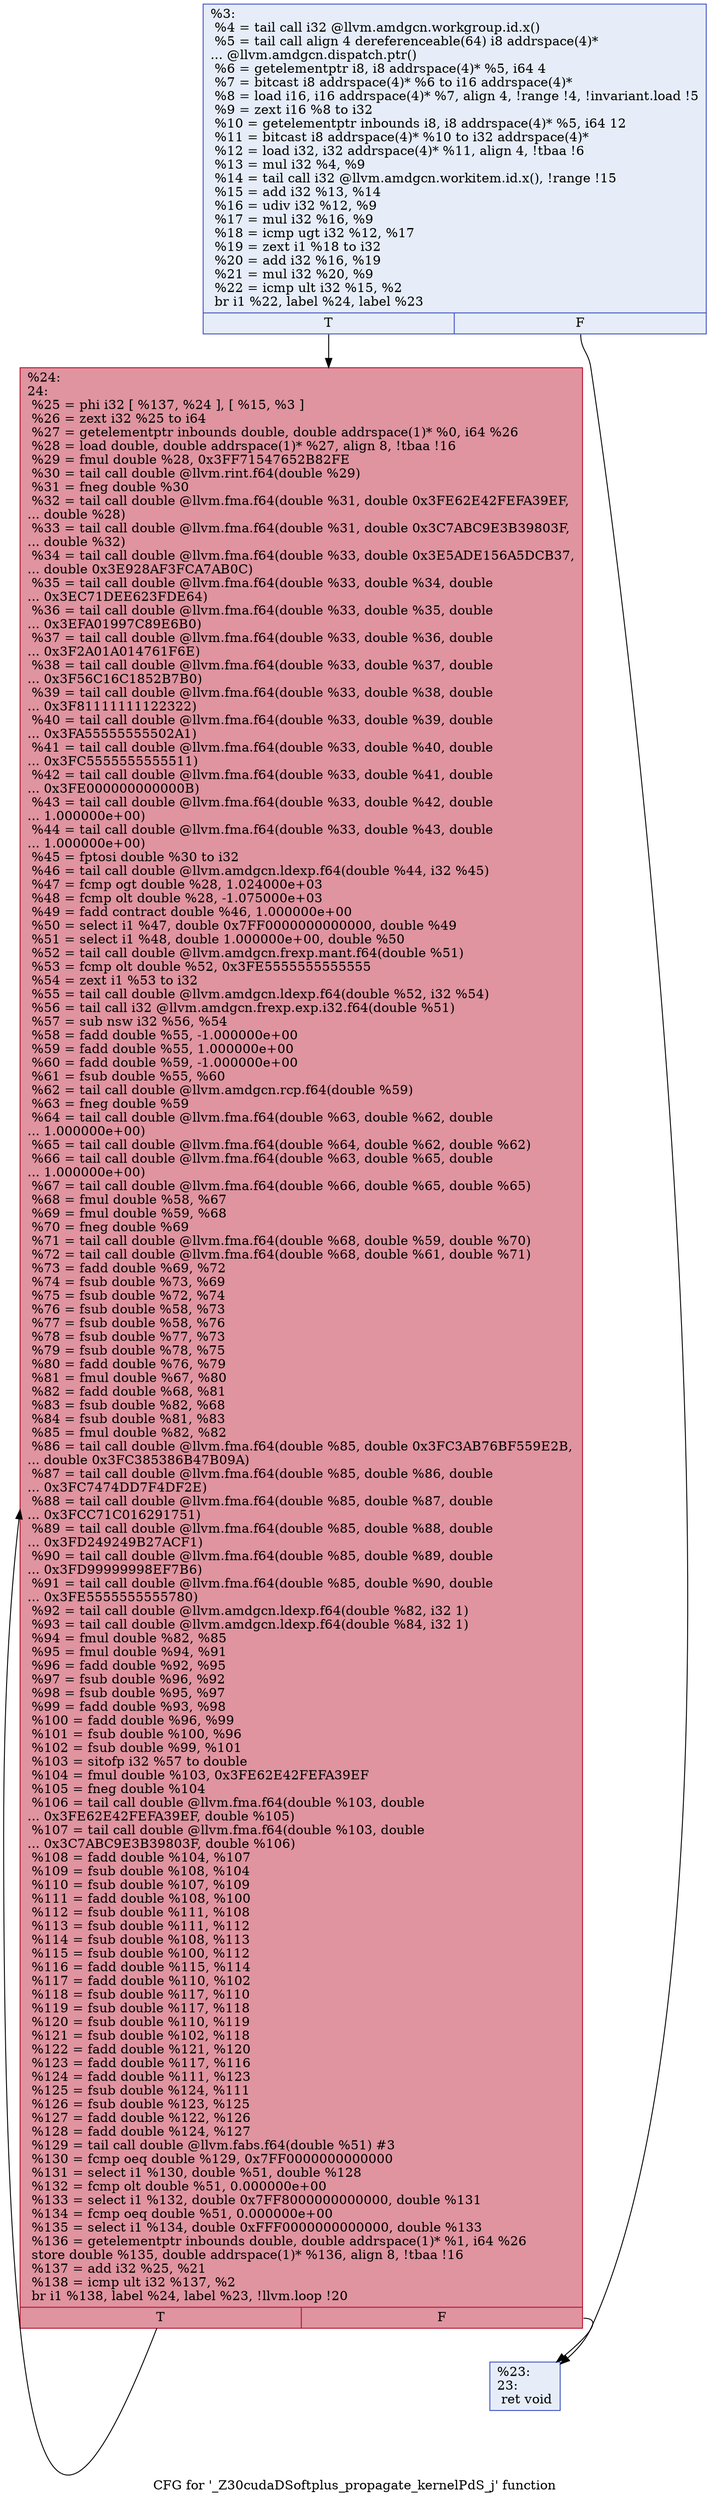 digraph "CFG for '_Z30cudaDSoftplus_propagate_kernelPdS_j' function" {
	label="CFG for '_Z30cudaDSoftplus_propagate_kernelPdS_j' function";

	Node0x59afd50 [shape=record,color="#3d50c3ff", style=filled, fillcolor="#c7d7f070",label="{%3:\l  %4 = tail call i32 @llvm.amdgcn.workgroup.id.x()\l  %5 = tail call align 4 dereferenceable(64) i8 addrspace(4)*\l... @llvm.amdgcn.dispatch.ptr()\l  %6 = getelementptr i8, i8 addrspace(4)* %5, i64 4\l  %7 = bitcast i8 addrspace(4)* %6 to i16 addrspace(4)*\l  %8 = load i16, i16 addrspace(4)* %7, align 4, !range !4, !invariant.load !5\l  %9 = zext i16 %8 to i32\l  %10 = getelementptr inbounds i8, i8 addrspace(4)* %5, i64 12\l  %11 = bitcast i8 addrspace(4)* %10 to i32 addrspace(4)*\l  %12 = load i32, i32 addrspace(4)* %11, align 4, !tbaa !6\l  %13 = mul i32 %4, %9\l  %14 = tail call i32 @llvm.amdgcn.workitem.id.x(), !range !15\l  %15 = add i32 %13, %14\l  %16 = udiv i32 %12, %9\l  %17 = mul i32 %16, %9\l  %18 = icmp ugt i32 %12, %17\l  %19 = zext i1 %18 to i32\l  %20 = add i32 %16, %19\l  %21 = mul i32 %20, %9\l  %22 = icmp ult i32 %15, %2\l  br i1 %22, label %24, label %23\l|{<s0>T|<s1>F}}"];
	Node0x59afd50:s0 -> Node0x59b2340;
	Node0x59afd50:s1 -> Node0x59b23d0;
	Node0x59b23d0 [shape=record,color="#3d50c3ff", style=filled, fillcolor="#c7d7f070",label="{%23:\l23:                                               \l  ret void\l}"];
	Node0x59b2340 [shape=record,color="#b70d28ff", style=filled, fillcolor="#b70d2870",label="{%24:\l24:                                               \l  %25 = phi i32 [ %137, %24 ], [ %15, %3 ]\l  %26 = zext i32 %25 to i64\l  %27 = getelementptr inbounds double, double addrspace(1)* %0, i64 %26\l  %28 = load double, double addrspace(1)* %27, align 8, !tbaa !16\l  %29 = fmul double %28, 0x3FF71547652B82FE\l  %30 = tail call double @llvm.rint.f64(double %29)\l  %31 = fneg double %30\l  %32 = tail call double @llvm.fma.f64(double %31, double 0x3FE62E42FEFA39EF,\l... double %28)\l  %33 = tail call double @llvm.fma.f64(double %31, double 0x3C7ABC9E3B39803F,\l... double %32)\l  %34 = tail call double @llvm.fma.f64(double %33, double 0x3E5ADE156A5DCB37,\l... double 0x3E928AF3FCA7AB0C)\l  %35 = tail call double @llvm.fma.f64(double %33, double %34, double\l... 0x3EC71DEE623FDE64)\l  %36 = tail call double @llvm.fma.f64(double %33, double %35, double\l... 0x3EFA01997C89E6B0)\l  %37 = tail call double @llvm.fma.f64(double %33, double %36, double\l... 0x3F2A01A014761F6E)\l  %38 = tail call double @llvm.fma.f64(double %33, double %37, double\l... 0x3F56C16C1852B7B0)\l  %39 = tail call double @llvm.fma.f64(double %33, double %38, double\l... 0x3F81111111122322)\l  %40 = tail call double @llvm.fma.f64(double %33, double %39, double\l... 0x3FA55555555502A1)\l  %41 = tail call double @llvm.fma.f64(double %33, double %40, double\l... 0x3FC5555555555511)\l  %42 = tail call double @llvm.fma.f64(double %33, double %41, double\l... 0x3FE000000000000B)\l  %43 = tail call double @llvm.fma.f64(double %33, double %42, double\l... 1.000000e+00)\l  %44 = tail call double @llvm.fma.f64(double %33, double %43, double\l... 1.000000e+00)\l  %45 = fptosi double %30 to i32\l  %46 = tail call double @llvm.amdgcn.ldexp.f64(double %44, i32 %45)\l  %47 = fcmp ogt double %28, 1.024000e+03\l  %48 = fcmp olt double %28, -1.075000e+03\l  %49 = fadd contract double %46, 1.000000e+00\l  %50 = select i1 %47, double 0x7FF0000000000000, double %49\l  %51 = select i1 %48, double 1.000000e+00, double %50\l  %52 = tail call double @llvm.amdgcn.frexp.mant.f64(double %51)\l  %53 = fcmp olt double %52, 0x3FE5555555555555\l  %54 = zext i1 %53 to i32\l  %55 = tail call double @llvm.amdgcn.ldexp.f64(double %52, i32 %54)\l  %56 = tail call i32 @llvm.amdgcn.frexp.exp.i32.f64(double %51)\l  %57 = sub nsw i32 %56, %54\l  %58 = fadd double %55, -1.000000e+00\l  %59 = fadd double %55, 1.000000e+00\l  %60 = fadd double %59, -1.000000e+00\l  %61 = fsub double %55, %60\l  %62 = tail call double @llvm.amdgcn.rcp.f64(double %59)\l  %63 = fneg double %59\l  %64 = tail call double @llvm.fma.f64(double %63, double %62, double\l... 1.000000e+00)\l  %65 = tail call double @llvm.fma.f64(double %64, double %62, double %62)\l  %66 = tail call double @llvm.fma.f64(double %63, double %65, double\l... 1.000000e+00)\l  %67 = tail call double @llvm.fma.f64(double %66, double %65, double %65)\l  %68 = fmul double %58, %67\l  %69 = fmul double %59, %68\l  %70 = fneg double %69\l  %71 = tail call double @llvm.fma.f64(double %68, double %59, double %70)\l  %72 = tail call double @llvm.fma.f64(double %68, double %61, double %71)\l  %73 = fadd double %69, %72\l  %74 = fsub double %73, %69\l  %75 = fsub double %72, %74\l  %76 = fsub double %58, %73\l  %77 = fsub double %58, %76\l  %78 = fsub double %77, %73\l  %79 = fsub double %78, %75\l  %80 = fadd double %76, %79\l  %81 = fmul double %67, %80\l  %82 = fadd double %68, %81\l  %83 = fsub double %82, %68\l  %84 = fsub double %81, %83\l  %85 = fmul double %82, %82\l  %86 = tail call double @llvm.fma.f64(double %85, double 0x3FC3AB76BF559E2B,\l... double 0x3FC385386B47B09A)\l  %87 = tail call double @llvm.fma.f64(double %85, double %86, double\l... 0x3FC7474DD7F4DF2E)\l  %88 = tail call double @llvm.fma.f64(double %85, double %87, double\l... 0x3FCC71C016291751)\l  %89 = tail call double @llvm.fma.f64(double %85, double %88, double\l... 0x3FD249249B27ACF1)\l  %90 = tail call double @llvm.fma.f64(double %85, double %89, double\l... 0x3FD99999998EF7B6)\l  %91 = tail call double @llvm.fma.f64(double %85, double %90, double\l... 0x3FE5555555555780)\l  %92 = tail call double @llvm.amdgcn.ldexp.f64(double %82, i32 1)\l  %93 = tail call double @llvm.amdgcn.ldexp.f64(double %84, i32 1)\l  %94 = fmul double %82, %85\l  %95 = fmul double %94, %91\l  %96 = fadd double %92, %95\l  %97 = fsub double %96, %92\l  %98 = fsub double %95, %97\l  %99 = fadd double %93, %98\l  %100 = fadd double %96, %99\l  %101 = fsub double %100, %96\l  %102 = fsub double %99, %101\l  %103 = sitofp i32 %57 to double\l  %104 = fmul double %103, 0x3FE62E42FEFA39EF\l  %105 = fneg double %104\l  %106 = tail call double @llvm.fma.f64(double %103, double\l... 0x3FE62E42FEFA39EF, double %105)\l  %107 = tail call double @llvm.fma.f64(double %103, double\l... 0x3C7ABC9E3B39803F, double %106)\l  %108 = fadd double %104, %107\l  %109 = fsub double %108, %104\l  %110 = fsub double %107, %109\l  %111 = fadd double %108, %100\l  %112 = fsub double %111, %108\l  %113 = fsub double %111, %112\l  %114 = fsub double %108, %113\l  %115 = fsub double %100, %112\l  %116 = fadd double %115, %114\l  %117 = fadd double %110, %102\l  %118 = fsub double %117, %110\l  %119 = fsub double %117, %118\l  %120 = fsub double %110, %119\l  %121 = fsub double %102, %118\l  %122 = fadd double %121, %120\l  %123 = fadd double %117, %116\l  %124 = fadd double %111, %123\l  %125 = fsub double %124, %111\l  %126 = fsub double %123, %125\l  %127 = fadd double %122, %126\l  %128 = fadd double %124, %127\l  %129 = tail call double @llvm.fabs.f64(double %51) #3\l  %130 = fcmp oeq double %129, 0x7FF0000000000000\l  %131 = select i1 %130, double %51, double %128\l  %132 = fcmp olt double %51, 0.000000e+00\l  %133 = select i1 %132, double 0x7FF8000000000000, double %131\l  %134 = fcmp oeq double %51, 0.000000e+00\l  %135 = select i1 %134, double 0xFFF0000000000000, double %133\l  %136 = getelementptr inbounds double, double addrspace(1)* %1, i64 %26\l  store double %135, double addrspace(1)* %136, align 8, !tbaa !16\l  %137 = add i32 %25, %21\l  %138 = icmp ult i32 %137, %2\l  br i1 %138, label %24, label %23, !llvm.loop !20\l|{<s0>T|<s1>F}}"];
	Node0x59b2340:s0 -> Node0x59b2340;
	Node0x59b2340:s1 -> Node0x59b23d0;
}
